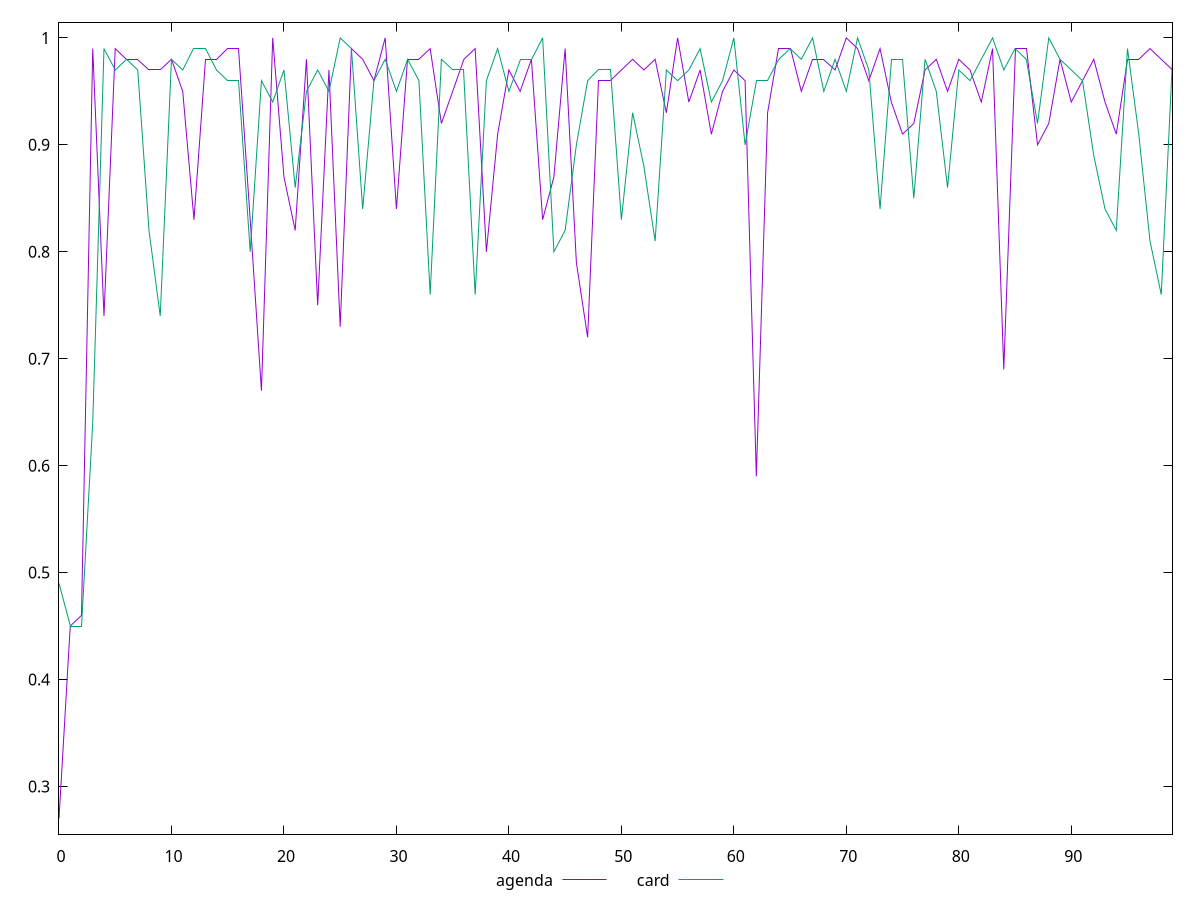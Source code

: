 reset

$agenda <<EOF
0 0.27
1 0.45
2 0.46
3 0.99
4 0.74
5 0.99
6 0.98
7 0.98
8 0.97
9 0.97
10 0.98
11 0.95
12 0.83
13 0.98
14 0.98
15 0.99
16 0.99
17 0.83
18 0.67
19 1
20 0.87
21 0.82
22 0.98
23 0.75
24 0.97
25 0.73
26 0.99
27 0.98
28 0.96
29 1
30 0.84
31 0.98
32 0.98
33 0.99
34 0.92
35 0.95
36 0.98
37 0.99
38 0.8
39 0.91
40 0.97
41 0.95
42 0.98
43 0.83
44 0.87
45 0.99
46 0.79
47 0.72
48 0.96
49 0.96
50 0.97
51 0.98
52 0.97
53 0.98
54 0.93
55 1
56 0.94
57 0.97
58 0.91
59 0.95
60 0.97
61 0.96
62 0.59
63 0.93
64 0.99
65 0.99
66 0.95
67 0.98
68 0.98
69 0.97
70 1
71 0.99
72 0.96
73 0.99
74 0.94
75 0.91
76 0.92
77 0.97
78 0.98
79 0.95
80 0.98
81 0.97
82 0.94
83 0.99
84 0.69
85 0.99
86 0.99
87 0.9
88 0.92
89 0.98
90 0.94
91 0.96
92 0.98
93 0.94
94 0.91
95 0.98
96 0.98
97 0.99
98 0.98
99 0.97
EOF

$card <<EOF
0 0.49
1 0.45
2 0.45
3 0.64
4 0.99
5 0.97
6 0.98
7 0.97
8 0.82
9 0.74
10 0.98
11 0.97
12 0.99
13 0.99
14 0.97
15 0.96
16 0.96
17 0.8
18 0.96
19 0.94
20 0.97
21 0.86
22 0.95
23 0.97
24 0.95
25 1
26 0.99
27 0.84
28 0.96
29 0.98
30 0.95
31 0.98
32 0.96
33 0.76
34 0.98
35 0.97
36 0.97
37 0.76
38 0.96
39 0.99
40 0.95
41 0.98
42 0.98
43 1
44 0.8
45 0.82
46 0.9
47 0.96
48 0.97
49 0.97
50 0.83
51 0.93
52 0.88
53 0.81
54 0.97
55 0.96
56 0.97
57 0.99
58 0.94
59 0.96
60 1
61 0.9
62 0.96
63 0.96
64 0.98
65 0.99
66 0.98
67 1
68 0.95
69 0.98
70 0.95
71 1
72 0.97
73 0.84
74 0.98
75 0.98
76 0.85
77 0.98
78 0.95
79 0.86
80 0.97
81 0.96
82 0.98
83 1
84 0.97
85 0.99
86 0.98
87 0.92
88 1
89 0.98
91 0.96
92 0.89
93 0.84
94 0.82
95 0.99
96 0.91
97 0.81
98 0.76
99 0.98
EOF

set key outside below
set xrange [0:99]
set yrange [0.2554:1.0146]
set trange [0.2554:1.0146]
set terminal svg size 640, 520 enhanced background rgb 'white'
set output "report/report_00029_2021-02-24T13-36-40.390Z/meta/score/comparison/line/1_vs_2.svg"

plot $agenda title "agenda" with line, \
     $card title "card" with line

reset
